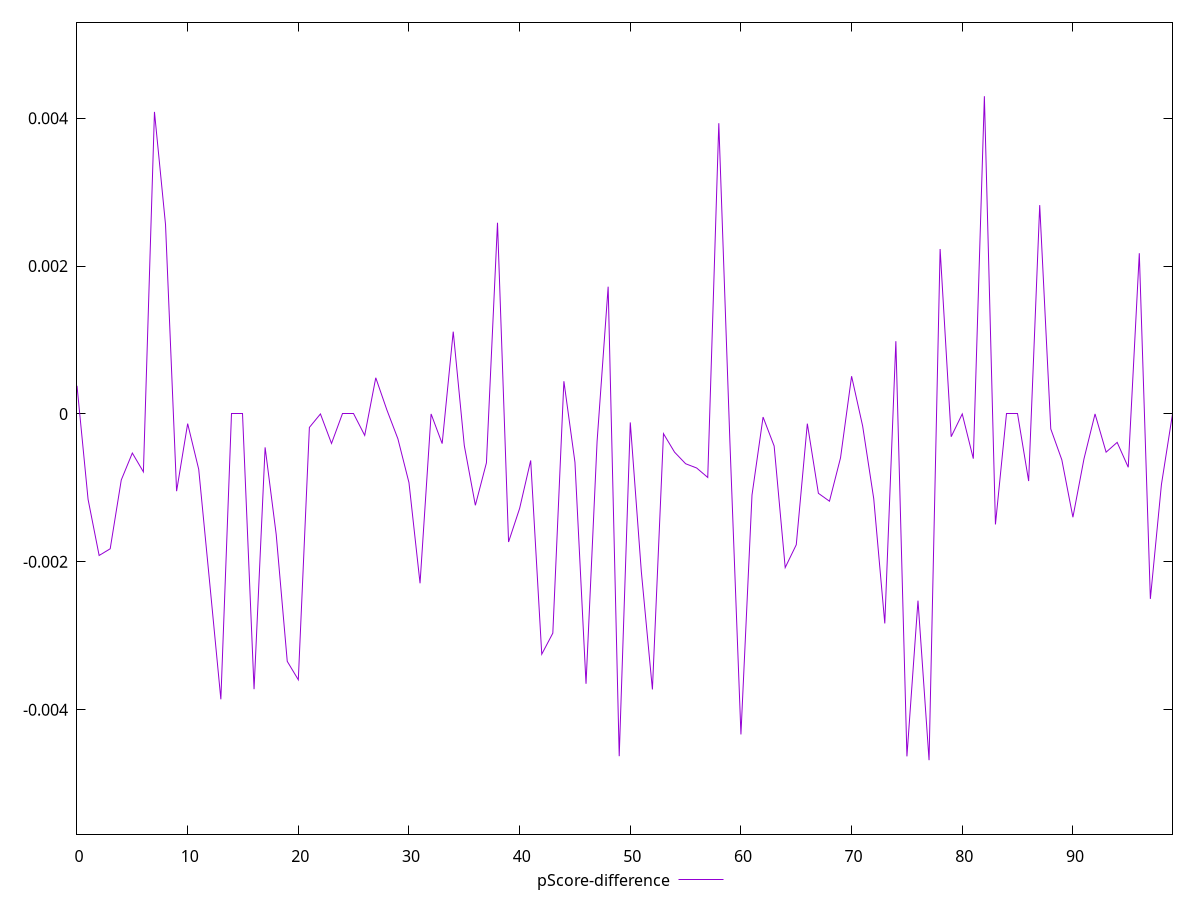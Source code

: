 reset

$pScoreDifference <<EOF
0 0.0003808333321164703
1 -0.001154444444444458
2 -0.0019138888869848492
3 -0.001823333333333288
4 -0.0008933333333333016
5 -0.0005288888888889121
6 -0.0007833333333333581
7 0.004085000002135741
8 0.0025608333355435775
9 -0.0010444444444444034
10 -0.00013111111111108187
11 -0.00074888888888891
12 -0.0022966666666667246
13 -0.0038591666674862024
14 0
15 0
16 -0.0037225000032534705
17 -0.0004522222222221872
18 -0.0016277777777777835
19 -0.003345833333829984
20 -0.003594999999428805
21 -0.00018222222222219475
22 0
23 -0.0003988888888889486
24 0
25 0
26 -0.00029000000000001247
27 0.0004891666645805426
28 0.000055833334724142425
29 -0.0003366666666666518
30 -0.000928888888888868
31 -0.002290000002831305
32 0
33 -0.00040111111111107434
34 0.0011133333357672415
35 -0.0004277777777778047
36 -0.0012355555555555453
37 -0.0006608333345502482
38 0.002585833333432652
39 -0.0017316666649033197
40 -0.0012774999998510506
41 -0.000628888888888901
42 -0.0032491666668404973
43 -0.0029644444444444362
44 0.0004424999995777945
45 -0.0006533333333332836
46 -0.0036491666703174497
47 -0.00037111111111109985
48 0.0017208333313465385
49 -0.004628333334500634
50 -0.00011444444444441704
51 -0.002134166667237869
52 -0.003725833330924355
53 -0.0002666666669151052
54 -0.0005166666666667208
55 -0.0006733333333333036
56 -0.0007311111111111268
57 -0.0008588888888888535
58 0.003931666665400013
59 -0.0003655555555556189
60 -0.004334166664630157
61 -0.0010966666666666347
62 -0.000042222222222276784
63 -0.0004333333333332856
64 -0.002077777777777734
65 -0.001768888888888931
66 -0.00013111111111108187
67 -0.001073333332315074
68 -0.0011799999999999589
69 -0.0005933333333333346
70 0.0005099999997764115
71 -0.00016444444444441153
72 -0.0011455555555555108
73 -0.0028333333333333544
74 0.0009833333330848681
75 -0.004630833330253825
76 -0.0025244444444444403
77 -0.004682499999180467
78 0.0022308333373318723
79 -0.0003077777777777957
80 0
81 -0.0006044444444444075
82 0.0042966666662443975
83 -0.001494166664779084
84 0
85 0
86 -0.0009075000012913614
87 0.002824166668578987
88 -0.00020222222222221475
89 -0.0006211111111110723
90 -0.001396666665872015
91 -0.0006077777777777627
92 0
93 -0.0005166666666667208
94 -0.0003844444444444095
95 -0.0007211111111110613
96 0.0021733333325634208
97 -0.002501111111111065
98 -0.00095444444444448
99 0
EOF

set key outside below
set xrange [0:99]
set yrange [-0.005682499999180467:0.0052966666662443975]
set trange [-0.005682499999180467:0.0052966666662443975]
set terminal svg size 640, 500 enhanced background rgb 'white'
set output "reprap/uses-rel-preconnect/samples/pages+cached+noexternal+nomedia/pScore-difference/values.svg"

plot $pScoreDifference title "pScore-difference" with line

reset
